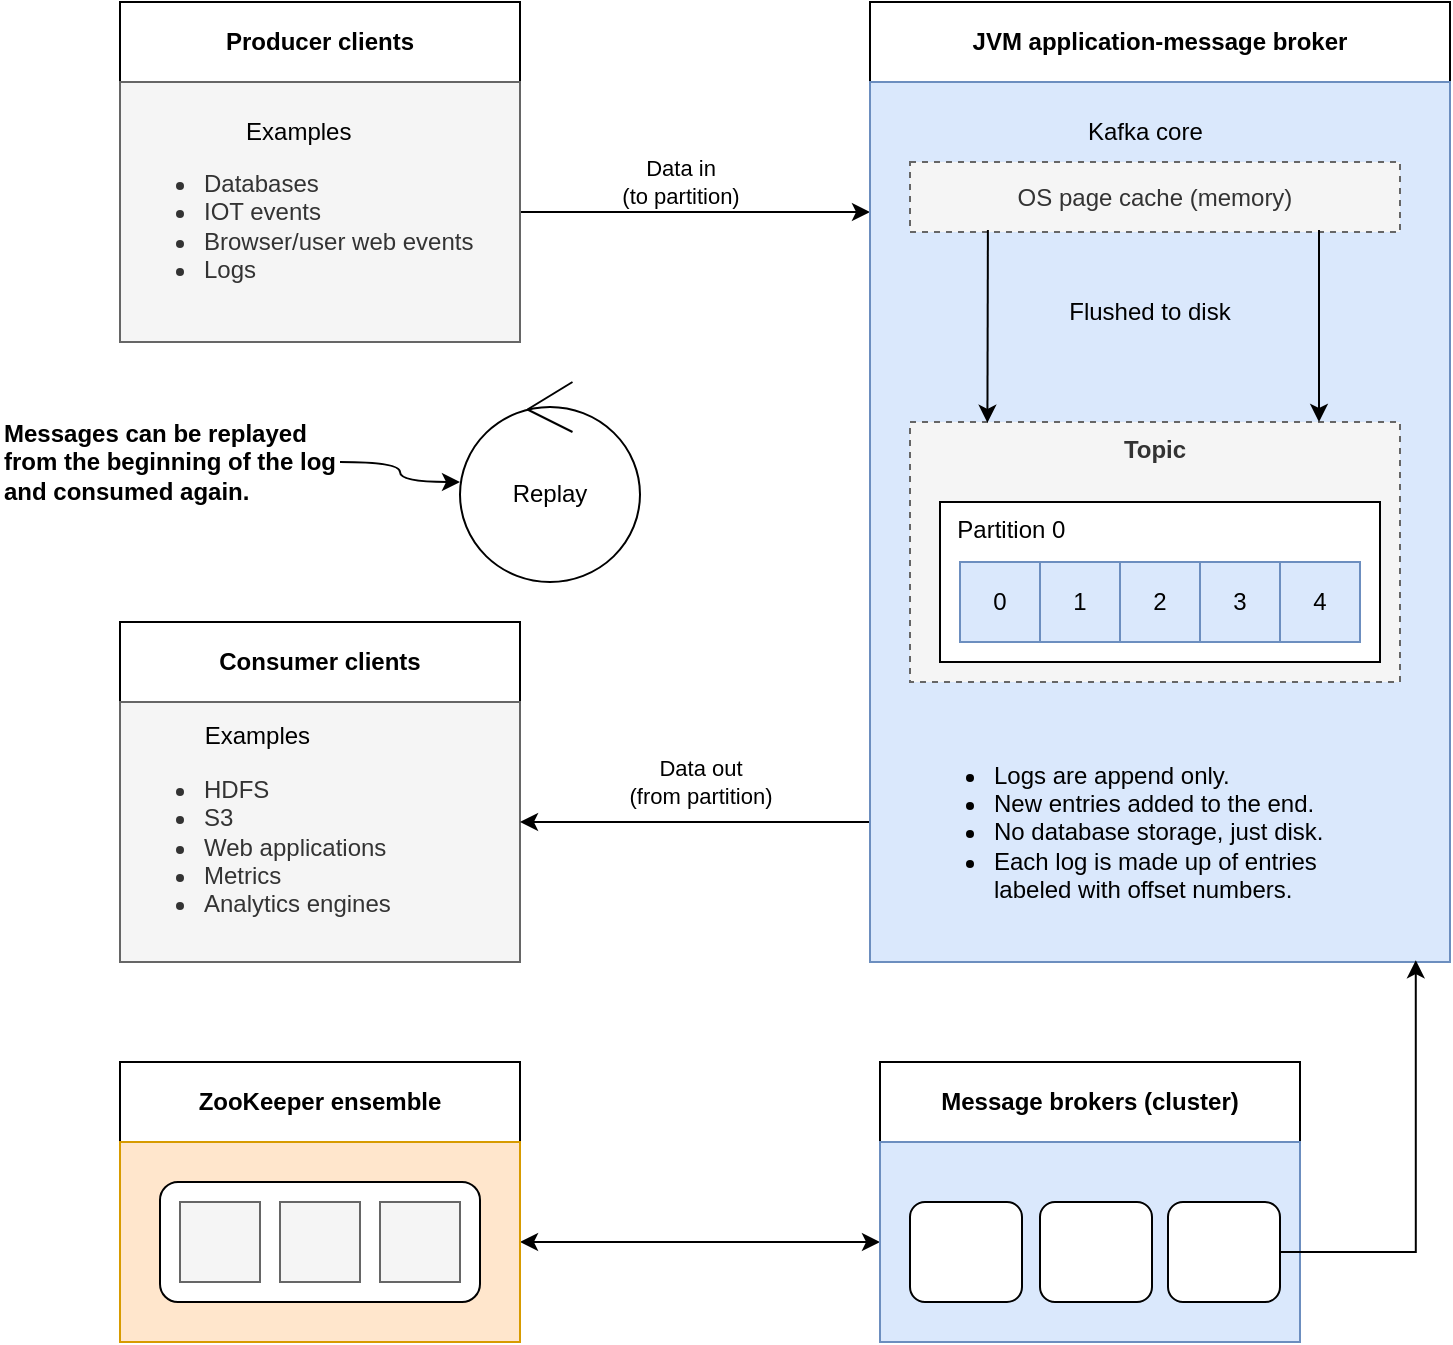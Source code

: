 <mxfile version="28.0.9">
  <diagram name="Page-1" id="yuIEvWpiwup4PqhLBos1">
    <mxGraphModel dx="1226" dy="629" grid="1" gridSize="10" guides="1" tooltips="1" connect="1" arrows="1" fold="1" page="1" pageScale="1" pageWidth="827" pageHeight="1169" math="0" shadow="0">
      <root>
        <mxCell id="0" />
        <mxCell id="1" parent="0" />
        <mxCell id="Y-7_a_N39NegjNK6St8f-7" value="Producer clients" style="rounded=0;whiteSpace=wrap;html=1;fontStyle=1" vertex="1" parent="1">
          <mxGeometry x="100" y="100" width="200" height="40" as="geometry" />
        </mxCell>
        <mxCell id="Y-7_a_N39NegjNK6St8f-42" style="edgeStyle=orthogonalEdgeStyle;rounded=0;orthogonalLoop=1;jettySize=auto;html=1;" edge="1" parent="1" source="Y-7_a_N39NegjNK6St8f-8" target="Y-7_a_N39NegjNK6St8f-20">
          <mxGeometry relative="1" as="geometry">
            <Array as="points">
              <mxPoint x="410" y="205" />
              <mxPoint x="410" y="205" />
            </Array>
          </mxGeometry>
        </mxCell>
        <mxCell id="Y-7_a_N39NegjNK6St8f-46" value="Data in&lt;div&gt;(to partition)&lt;/div&gt;" style="edgeLabel;html=1;align=center;verticalAlign=middle;resizable=0;points=[];" vertex="1" connectable="0" parent="Y-7_a_N39NegjNK6St8f-42">
          <mxGeometry x="-0.167" y="-2" relative="1" as="geometry">
            <mxPoint x="7" y="-17" as="offset" />
          </mxGeometry>
        </mxCell>
        <mxCell id="Y-7_a_N39NegjNK6St8f-8" value="&lt;div style=&quot;text-align: center;&quot;&gt;&lt;span style=&quot;background-color: transparent; color: light-dark(rgb(0, 0, 0), rgb(255, 255, 255));&quot;&gt;Examples&lt;/span&gt;&lt;/div&gt;&lt;div&gt;&lt;ul&gt;&lt;li&gt;Databases&lt;/li&gt;&lt;li&gt;IOT events&lt;/li&gt;&lt;li&gt;Browser/user web events&lt;/li&gt;&lt;li&gt;Logs&lt;/li&gt;&lt;/ul&gt;&lt;/div&gt;" style="rounded=0;whiteSpace=wrap;html=1;align=left;fillColor=#f5f5f5;fontColor=#333333;strokeColor=#666666;" vertex="1" parent="1">
          <mxGeometry x="100" y="140" width="200" height="130" as="geometry" />
        </mxCell>
        <mxCell id="Y-7_a_N39NegjNK6St8f-9" value="Consumer clients" style="rounded=0;whiteSpace=wrap;html=1;fontStyle=1" vertex="1" parent="1">
          <mxGeometry x="100" y="410" width="200" height="40" as="geometry" />
        </mxCell>
        <mxCell id="Y-7_a_N39NegjNK6St8f-10" value="&lt;div style=&quot;text-align: center;&quot;&gt;&lt;span style=&quot;background-color: transparent; color: light-dark(rgb(0, 0, 0), rgb(255, 255, 255));&quot;&gt;Examples&lt;/span&gt;&lt;/div&gt;&lt;div&gt;&lt;ul&gt;&lt;li&gt;HDFS&lt;/li&gt;&lt;li&gt;S3&lt;/li&gt;&lt;li&gt;Web applications&lt;/li&gt;&lt;li&gt;Metrics&lt;/li&gt;&lt;li&gt;Analytics engines&lt;/li&gt;&lt;/ul&gt;&lt;/div&gt;" style="rounded=0;whiteSpace=wrap;html=1;align=left;fillColor=#f5f5f5;fontColor=#333333;strokeColor=#666666;" vertex="1" parent="1">
          <mxGeometry x="100" y="450" width="200" height="130" as="geometry" />
        </mxCell>
        <mxCell id="Y-7_a_N39NegjNK6St8f-11" value="ZooKeeper ensemble" style="rounded=0;whiteSpace=wrap;html=1;fontStyle=1" vertex="1" parent="1">
          <mxGeometry x="100" y="630" width="200" height="40" as="geometry" />
        </mxCell>
        <mxCell id="Y-7_a_N39NegjNK6St8f-40" style="edgeStyle=orthogonalEdgeStyle;rounded=0;orthogonalLoop=1;jettySize=auto;html=1;startArrow=classic;startFill=1;" edge="1" parent="1" source="Y-7_a_N39NegjNK6St8f-12" target="Y-7_a_N39NegjNK6St8f-35">
          <mxGeometry relative="1" as="geometry" />
        </mxCell>
        <mxCell id="Y-7_a_N39NegjNK6St8f-12" value="" style="rounded=0;whiteSpace=wrap;html=1;fillColor=#ffe6cc;strokeColor=#d79b00;" vertex="1" parent="1">
          <mxGeometry x="100" y="670" width="200" height="100" as="geometry" />
        </mxCell>
        <mxCell id="Y-7_a_N39NegjNK6St8f-18" value="" style="group" vertex="1" connectable="0" parent="1">
          <mxGeometry x="120" y="690" width="160" height="60" as="geometry" />
        </mxCell>
        <mxCell id="Y-7_a_N39NegjNK6St8f-13" value="" style="rounded=1;whiteSpace=wrap;html=1;" vertex="1" parent="Y-7_a_N39NegjNK6St8f-18">
          <mxGeometry width="160" height="60" as="geometry" />
        </mxCell>
        <mxCell id="Y-7_a_N39NegjNK6St8f-14" value="" style="whiteSpace=wrap;html=1;aspect=fixed;fillColor=#f5f5f5;fontColor=#333333;strokeColor=#666666;" vertex="1" parent="Y-7_a_N39NegjNK6St8f-18">
          <mxGeometry x="10" y="10" width="40" height="40" as="geometry" />
        </mxCell>
        <mxCell id="Y-7_a_N39NegjNK6St8f-15" value="" style="whiteSpace=wrap;html=1;aspect=fixed;fillColor=#f5f5f5;fontColor=#333333;strokeColor=#666666;" vertex="1" parent="Y-7_a_N39NegjNK6St8f-18">
          <mxGeometry x="60" y="10" width="40" height="40" as="geometry" />
        </mxCell>
        <mxCell id="Y-7_a_N39NegjNK6St8f-16" value="" style="whiteSpace=wrap;html=1;aspect=fixed;fillColor=#f5f5f5;fontColor=#333333;strokeColor=#666666;" vertex="1" parent="Y-7_a_N39NegjNK6St8f-18">
          <mxGeometry x="110" y="10" width="40" height="40" as="geometry" />
        </mxCell>
        <mxCell id="Y-7_a_N39NegjNK6St8f-19" value="&lt;b&gt;JVM application-message broker&lt;/b&gt;" style="rounded=0;whiteSpace=wrap;html=1;" vertex="1" parent="1">
          <mxGeometry x="475" y="100" width="290" height="40" as="geometry" />
        </mxCell>
        <mxCell id="Y-7_a_N39NegjNK6St8f-45" style="edgeStyle=orthogonalEdgeStyle;rounded=0;orthogonalLoop=1;jettySize=auto;html=1;" edge="1" parent="1" source="Y-7_a_N39NegjNK6St8f-20" target="Y-7_a_N39NegjNK6St8f-10">
          <mxGeometry relative="1" as="geometry">
            <Array as="points">
              <mxPoint x="380" y="510" />
              <mxPoint x="380" y="510" />
            </Array>
          </mxGeometry>
        </mxCell>
        <mxCell id="Y-7_a_N39NegjNK6St8f-20" value="" style="rounded=0;whiteSpace=wrap;html=1;fillColor=#dae8fc;strokeColor=#6c8ebf;" vertex="1" parent="1">
          <mxGeometry x="475" y="140" width="290" height="440" as="geometry" />
        </mxCell>
        <mxCell id="Y-7_a_N39NegjNK6St8f-21" value="OS page cache (memory)" style="rounded=0;whiteSpace=wrap;html=1;dashed=1;fillColor=#f5f5f5;fontColor=#333333;strokeColor=#666666;" vertex="1" parent="1">
          <mxGeometry x="495" y="180" width="245" height="35" as="geometry" />
        </mxCell>
        <mxCell id="Y-7_a_N39NegjNK6St8f-22" value="Kafka core" style="text;strokeColor=none;fillColor=none;align=left;verticalAlign=middle;spacingLeft=4;spacingRight=4;overflow=hidden;points=[[0,0.5],[1,0.5]];portConstraint=eastwest;rotatable=0;whiteSpace=wrap;html=1;" vertex="1" parent="1">
          <mxGeometry x="577.5" y="150" width="80" height="30" as="geometry" />
        </mxCell>
        <mxCell id="Y-7_a_N39NegjNK6St8f-23" value="&lt;b&gt;Topic&lt;/b&gt;" style="rounded=0;whiteSpace=wrap;html=1;verticalAlign=top;dashed=1;fillColor=#f5f5f5;fontColor=#333333;strokeColor=#666666;" vertex="1" parent="1">
          <mxGeometry x="495" y="310" width="245" height="130" as="geometry" />
        </mxCell>
        <mxCell id="Y-7_a_N39NegjNK6St8f-24" value="&amp;nbsp; Partition 0" style="rounded=0;whiteSpace=wrap;html=1;verticalAlign=top;align=left;" vertex="1" parent="1">
          <mxGeometry x="510" y="350" width="220" height="80" as="geometry" />
        </mxCell>
        <mxCell id="Y-7_a_N39NegjNK6St8f-25" value="0" style="whiteSpace=wrap;html=1;aspect=fixed;fillColor=#dae8fc;strokeColor=#6c8ebf;" vertex="1" parent="1">
          <mxGeometry x="520" y="380" width="40" height="40" as="geometry" />
        </mxCell>
        <mxCell id="Y-7_a_N39NegjNK6St8f-26" value="1" style="whiteSpace=wrap;html=1;aspect=fixed;fillColor=#dae8fc;strokeColor=#6c8ebf;" vertex="1" parent="1">
          <mxGeometry x="560" y="380" width="40" height="40" as="geometry" />
        </mxCell>
        <mxCell id="Y-7_a_N39NegjNK6St8f-27" value="2" style="whiteSpace=wrap;html=1;aspect=fixed;fillColor=#dae8fc;strokeColor=#6c8ebf;" vertex="1" parent="1">
          <mxGeometry x="600" y="380" width="40" height="40" as="geometry" />
        </mxCell>
        <mxCell id="Y-7_a_N39NegjNK6St8f-28" value="3" style="whiteSpace=wrap;html=1;aspect=fixed;fillColor=#dae8fc;strokeColor=#6c8ebf;" vertex="1" parent="1">
          <mxGeometry x="640" y="380" width="40" height="40" as="geometry" />
        </mxCell>
        <mxCell id="Y-7_a_N39NegjNK6St8f-29" value="4" style="whiteSpace=wrap;html=1;aspect=fixed;fillColor=#dae8fc;strokeColor=#6c8ebf;" vertex="1" parent="1">
          <mxGeometry x="680" y="380" width="40" height="40" as="geometry" />
        </mxCell>
        <mxCell id="Y-7_a_N39NegjNK6St8f-30" value="Flushed to disk" style="text;html=1;align=center;verticalAlign=middle;whiteSpace=wrap;rounded=0;" vertex="1" parent="1">
          <mxGeometry x="560" y="240" width="110" height="30" as="geometry" />
        </mxCell>
        <mxCell id="Y-7_a_N39NegjNK6St8f-31" value="" style="endArrow=classic;html=1;rounded=0;exitX=0.159;exitY=0.971;exitDx=0;exitDy=0;exitPerimeter=0;entryX=0.158;entryY=0.003;entryDx=0;entryDy=0;entryPerimeter=0;" edge="1" parent="1" source="Y-7_a_N39NegjNK6St8f-21" target="Y-7_a_N39NegjNK6St8f-23">
          <mxGeometry width="50" height="50" relative="1" as="geometry">
            <mxPoint x="500" y="450" as="sourcePoint" />
            <mxPoint x="550" y="400" as="targetPoint" />
          </mxGeometry>
        </mxCell>
        <mxCell id="Y-7_a_N39NegjNK6St8f-32" value="" style="endArrow=classic;html=1;rounded=0;exitX=0.159;exitY=0.971;exitDx=0;exitDy=0;exitPerimeter=0;entryX=0.158;entryY=0.003;entryDx=0;entryDy=0;entryPerimeter=0;" edge="1" parent="1">
          <mxGeometry width="50" height="50" relative="1" as="geometry">
            <mxPoint x="699.5" y="214" as="sourcePoint" />
            <mxPoint x="699.5" y="310" as="targetPoint" />
          </mxGeometry>
        </mxCell>
        <mxCell id="Y-7_a_N39NegjNK6St8f-33" value="&lt;ul&gt;&lt;li&gt;Logs are append only.&lt;/li&gt;&lt;li&gt;New entries added to the end.&lt;/li&gt;&lt;li&gt;No database storage, just disk.&lt;/li&gt;&lt;li&gt;Each log is made up of entries labeled with offset numbers.&lt;/li&gt;&lt;/ul&gt;" style="rounded=0;whiteSpace=wrap;html=1;align=left;fillColor=none;strokeColor=none;" vertex="1" parent="1">
          <mxGeometry x="495" y="450" width="240" height="130" as="geometry" />
        </mxCell>
        <mxCell id="Y-7_a_N39NegjNK6St8f-34" value="Message brokers (cluster)" style="rounded=0;whiteSpace=wrap;html=1;fontStyle=1" vertex="1" parent="1">
          <mxGeometry x="480" y="630" width="210" height="40" as="geometry" />
        </mxCell>
        <mxCell id="Y-7_a_N39NegjNK6St8f-35" value="" style="rounded=0;whiteSpace=wrap;html=1;fillColor=#dae8fc;strokeColor=#6c8ebf;" vertex="1" parent="1">
          <mxGeometry x="480" y="670" width="210" height="100" as="geometry" />
        </mxCell>
        <mxCell id="Y-7_a_N39NegjNK6St8f-36" value="" style="rounded=1;whiteSpace=wrap;html=1;" vertex="1" parent="1">
          <mxGeometry x="495" y="700" width="56" height="50" as="geometry" />
        </mxCell>
        <mxCell id="Y-7_a_N39NegjNK6St8f-37" value="" style="rounded=1;whiteSpace=wrap;html=1;" vertex="1" parent="1">
          <mxGeometry x="560" y="700" width="56" height="50" as="geometry" />
        </mxCell>
        <mxCell id="Y-7_a_N39NegjNK6St8f-38" value="" style="rounded=1;whiteSpace=wrap;html=1;" vertex="1" parent="1">
          <mxGeometry x="624" y="700" width="56" height="50" as="geometry" />
        </mxCell>
        <mxCell id="Y-7_a_N39NegjNK6St8f-39" style="edgeStyle=orthogonalEdgeStyle;rounded=0;orthogonalLoop=1;jettySize=auto;html=1;exitX=1;exitY=0.5;exitDx=0;exitDy=0;entryX=0.941;entryY=0.998;entryDx=0;entryDy=0;entryPerimeter=0;" edge="1" parent="1" source="Y-7_a_N39NegjNK6St8f-38" target="Y-7_a_N39NegjNK6St8f-20">
          <mxGeometry relative="1" as="geometry">
            <Array as="points">
              <mxPoint x="748" y="725" />
            </Array>
          </mxGeometry>
        </mxCell>
        <mxCell id="Y-7_a_N39NegjNK6St8f-41" value="Replay" style="ellipse;shape=umlControl;whiteSpace=wrap;html=1;" vertex="1" parent="1">
          <mxGeometry x="270" y="290" width="90" height="100" as="geometry" />
        </mxCell>
        <mxCell id="Y-7_a_N39NegjNK6St8f-47" value="Data out&lt;div&gt;(from partition)&lt;/div&gt;" style="edgeLabel;html=1;align=center;verticalAlign=middle;resizable=0;points=[];" vertex="1" connectable="0" parent="1">
          <mxGeometry x="390" y="490" as="geometry" />
        </mxCell>
        <mxCell id="Y-7_a_N39NegjNK6St8f-49" style="edgeStyle=orthogonalEdgeStyle;rounded=0;orthogonalLoop=1;jettySize=auto;html=1;curved=1;" edge="1" parent="1" source="Y-7_a_N39NegjNK6St8f-48" target="Y-7_a_N39NegjNK6St8f-41">
          <mxGeometry relative="1" as="geometry" />
        </mxCell>
        <mxCell id="Y-7_a_N39NegjNK6St8f-48" value="Messages can be replayed from the beginning of the log and consumed again." style="text;html=1;align=left;verticalAlign=middle;whiteSpace=wrap;rounded=0;fontStyle=1" vertex="1" parent="1">
          <mxGeometry x="40" y="290" width="170" height="80" as="geometry" />
        </mxCell>
      </root>
    </mxGraphModel>
  </diagram>
</mxfile>
